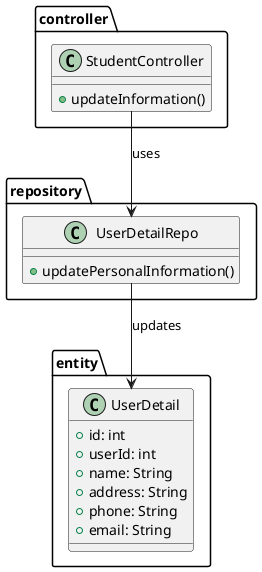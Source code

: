 ; filepath: /home/slightlywind/Repositories/Legacy/SWD392/class_diagrams/update_information.puml
@startuml
package controller {
    class StudentController {
        +updateInformation()
    }
}

package repository {
    class UserDetailRepo {
        +updatePersonalInformation()
    }
}

package entity {
    class UserDetail {
        +id: int
        +userId: int
        +name: String
        +address: String
        +phone: String
        +email: String
    }
}

StudentController --> UserDetailRepo : uses
UserDetailRepo --> UserDetail : updates
@enduml
